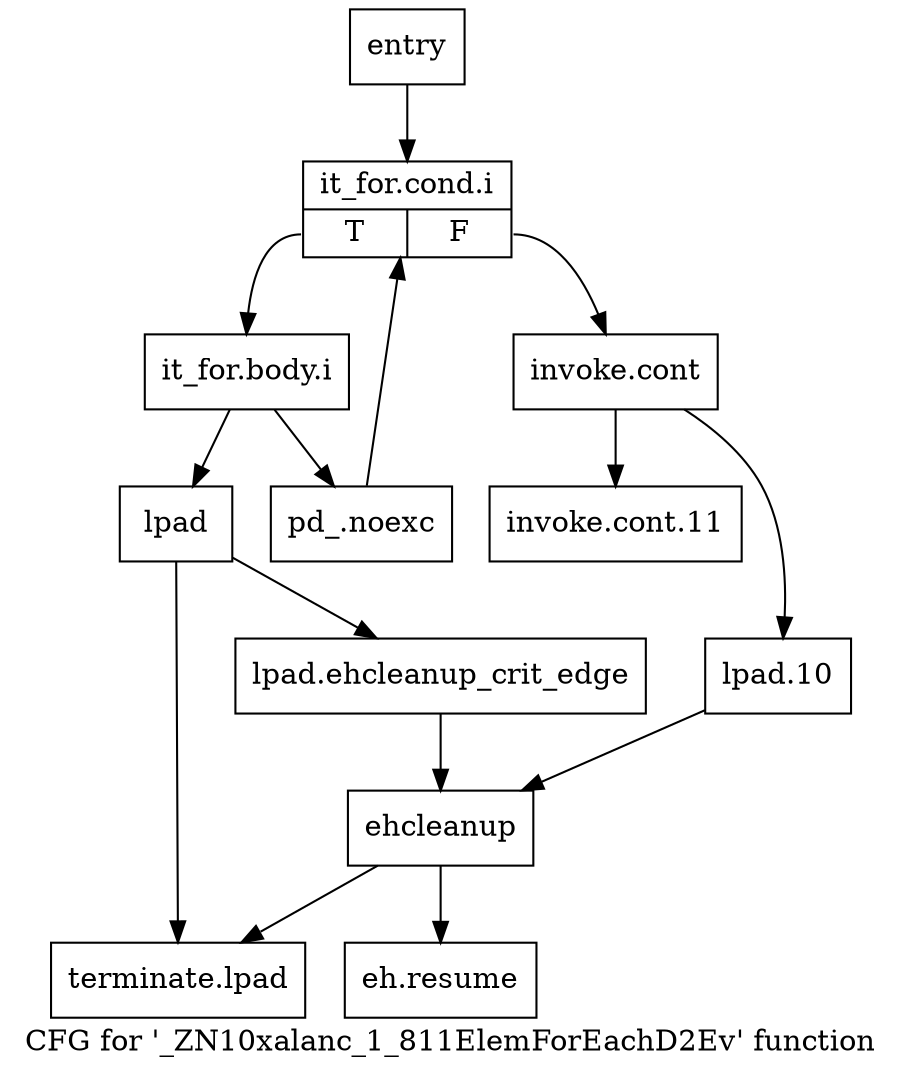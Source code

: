 digraph "CFG for '_ZN10xalanc_1_811ElemForEachD2Ev' function" {
	label="CFG for '_ZN10xalanc_1_811ElemForEachD2Ev' function";

	Node0x7160020 [shape=record,label="{entry}"];
	Node0x7160020 -> Node0x7160070;
	Node0x7160070 [shape=record,label="{it_for.cond.i|{<s0>T|<s1>F}}"];
	Node0x7160070:s0 -> Node0x71600c0;
	Node0x7160070:s1 -> Node0x7160160;
	Node0x71600c0 [shape=record,label="{it_for.body.i}"];
	Node0x71600c0 -> Node0x7160110;
	Node0x71600c0 -> Node0x7160200;
	Node0x7160110 [shape=record,label="{pd_.noexc}"];
	Node0x7160110 -> Node0x7160070;
	Node0x7160160 [shape=record,label="{invoke.cont}"];
	Node0x7160160 -> Node0x71601b0;
	Node0x7160160 -> Node0x71602a0;
	Node0x71601b0 [shape=record,label="{invoke.cont.11}"];
	Node0x7160200 [shape=record,label="{lpad}"];
	Node0x7160200 -> Node0x7160250;
	Node0x7160200 -> Node0x7160390;
	Node0x7160250 [shape=record,label="{lpad.ehcleanup_crit_edge}"];
	Node0x7160250 -> Node0x71602f0;
	Node0x71602a0 [shape=record,label="{lpad.10}"];
	Node0x71602a0 -> Node0x71602f0;
	Node0x71602f0 [shape=record,label="{ehcleanup}"];
	Node0x71602f0 -> Node0x7160340;
	Node0x71602f0 -> Node0x7160390;
	Node0x7160340 [shape=record,label="{eh.resume}"];
	Node0x7160390 [shape=record,label="{terminate.lpad}"];
}
